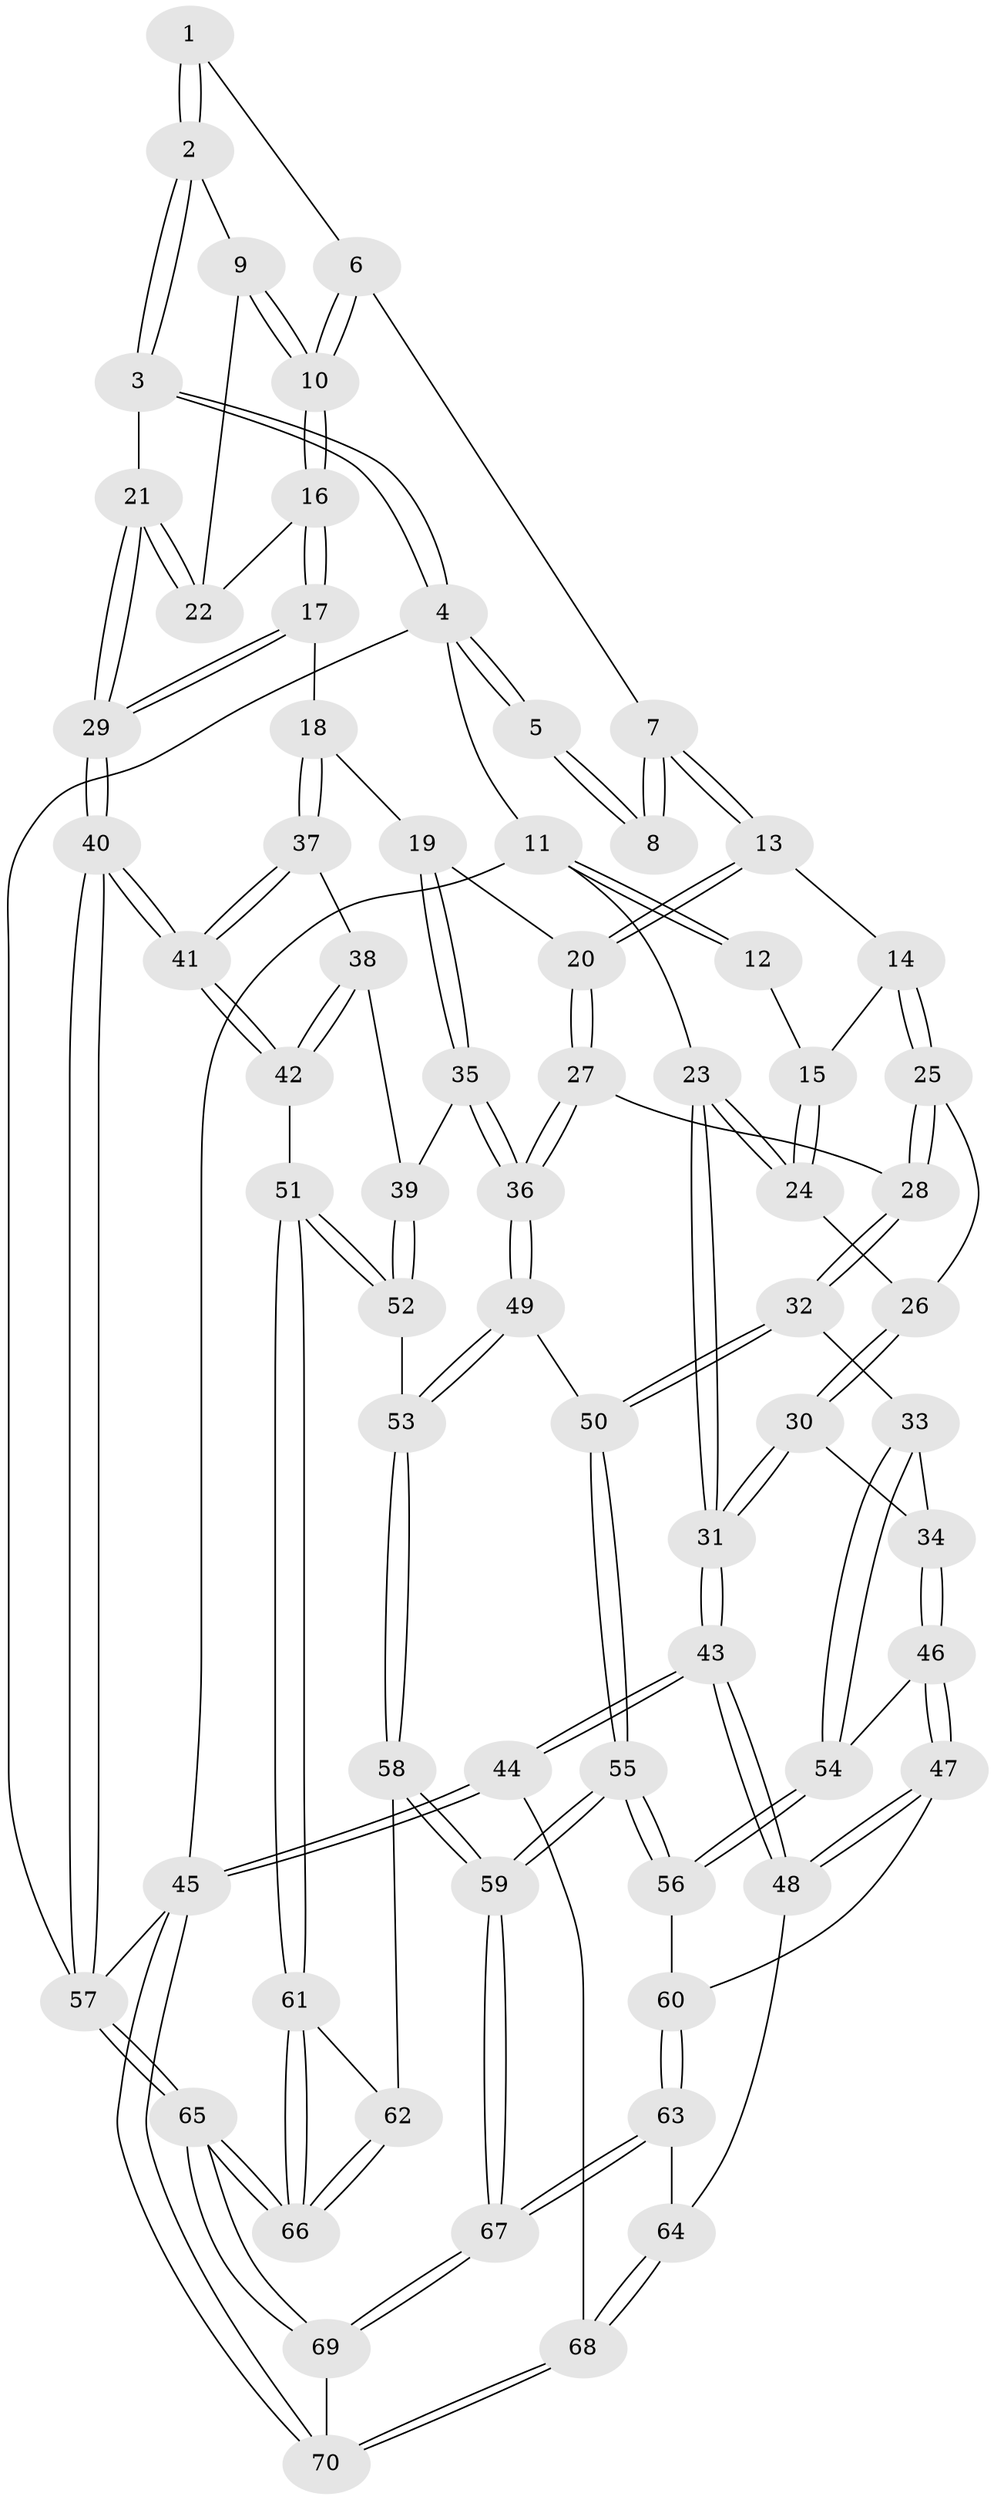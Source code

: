 // Generated by graph-tools (version 1.1) at 2025/38/03/09/25 02:38:41]
// undirected, 70 vertices, 172 edges
graph export_dot {
graph [start="1"]
  node [color=gray90,style=filled];
  1 [pos="+0.8651748955645545+0.06186232463289771"];
  2 [pos="+0.9017507770009988+0.09032880801097465"];
  3 [pos="+1+0"];
  4 [pos="+1+0"];
  5 [pos="+0.8286309358578502+0"];
  6 [pos="+0.7502273779285002+0.061015883417806414"];
  7 [pos="+0.5641301670582739+0"];
  8 [pos="+0.5628879543634717+0"];
  9 [pos="+0.8953865381346977+0.12545140122748533"];
  10 [pos="+0.7748454967767903+0.22212757470557798"];
  11 [pos="+0+0"];
  12 [pos="+0.45601278777037313+0"];
  13 [pos="+0.5101581790736853+0.15181941373623806"];
  14 [pos="+0.2936507237485358+0.22017939430127842"];
  15 [pos="+0.23522339372123915+0.1369660116456399"];
  16 [pos="+0.7609866004170255+0.258751763681031"];
  17 [pos="+0.755984386776639+0.2686062055463533"];
  18 [pos="+0.7042518045567535+0.2979019358671523"];
  19 [pos="+0.6384253190138142+0.29047702832127337"];
  20 [pos="+0.5955204440555276+0.2723408839361461"];
  21 [pos="+1+0.3557301299891121"];
  22 [pos="+0.9595314702076737+0.1995839285367163"];
  23 [pos="+0+0"];
  24 [pos="+0+0"];
  25 [pos="+0.28120502253726914+0.2546445098074036"];
  26 [pos="+0.14165730585070682+0.3363049783209374"];
  27 [pos="+0.438990127716795+0.4439101401780017"];
  28 [pos="+0.37190164493978684+0.4445344694117675"];
  29 [pos="+1+0.4133046383052732"];
  30 [pos="+0.10287761737234156+0.4167454655320224"];
  31 [pos="+0+0.557590341970487"];
  32 [pos="+0.34329237201995805+0.47781837043160436"];
  33 [pos="+0.30785756201880554+0.5001480573558925"];
  34 [pos="+0.15204831150840586+0.44617085664578027"];
  35 [pos="+0.6008694709054063+0.5186763223541905"];
  36 [pos="+0.5399107485906587+0.5570574232216224"];
  37 [pos="+0.7239814247204286+0.3496104654018437"];
  38 [pos="+0.6856088962237523+0.48610663338957527"];
  39 [pos="+0.6238525707205715+0.5206301920473333"];
  40 [pos="+1+0.5989581498723932"];
  41 [pos="+0.900390402976425+0.6037667812658881"];
  42 [pos="+0.8760021525446422+0.6135431051048281"];
  43 [pos="+0+0.6457077786443709"];
  44 [pos="+0+0.6614096329582582"];
  45 [pos="+0+1"];
  46 [pos="+0.21337814822754095+0.6456493763949717"];
  47 [pos="+0.18701888257535323+0.6618214227015211"];
  48 [pos="+0.0777832032848251+0.6872093156373059"];
  49 [pos="+0.5383283286775088+0.5780469689181883"];
  50 [pos="+0.43268316172890364+0.6601729499838493"];
  51 [pos="+0.848510001986307+0.6286208952935285"];
  52 [pos="+0.7905794285257963+0.6324673762964856"];
  53 [pos="+0.6273631523765351+0.6877569088891292"];
  54 [pos="+0.25453450162148733+0.6294411728933609"];
  55 [pos="+0.4021542777457127+0.7146258635164522"];
  56 [pos="+0.3963363888206245+0.7127101744810715"];
  57 [pos="+1+1"];
  58 [pos="+0.566938914608569+0.8527075848647371"];
  59 [pos="+0.4881121939644648+0.9117331487001915"];
  60 [pos="+0.25908463945129295+0.7760645184775502"];
  61 [pos="+0.7733064669545404+0.8081156753936003"];
  62 [pos="+0.6111045302495879+0.8517687150371293"];
  63 [pos="+0.2562318167551134+0.8294760424595912"];
  64 [pos="+0.1554824261664575+0.8069792433007208"];
  65 [pos="+1+1"];
  66 [pos="+0.8866567529237271+0.9995709007436093"];
  67 [pos="+0.427201763141723+1"];
  68 [pos="+0.14445951066255713+0.958663413724688"];
  69 [pos="+0.42230132969532+1"];
  70 [pos="+0.24206719845034208+1"];
  1 -- 2;
  1 -- 2;
  1 -- 6;
  2 -- 3;
  2 -- 3;
  2 -- 9;
  3 -- 4;
  3 -- 4;
  3 -- 21;
  4 -- 5;
  4 -- 5;
  4 -- 11;
  4 -- 57;
  5 -- 8;
  5 -- 8;
  6 -- 7;
  6 -- 10;
  6 -- 10;
  7 -- 8;
  7 -- 8;
  7 -- 13;
  7 -- 13;
  9 -- 10;
  9 -- 10;
  9 -- 22;
  10 -- 16;
  10 -- 16;
  11 -- 12;
  11 -- 12;
  11 -- 23;
  11 -- 45;
  12 -- 15;
  13 -- 14;
  13 -- 20;
  13 -- 20;
  14 -- 15;
  14 -- 25;
  14 -- 25;
  15 -- 24;
  15 -- 24;
  16 -- 17;
  16 -- 17;
  16 -- 22;
  17 -- 18;
  17 -- 29;
  17 -- 29;
  18 -- 19;
  18 -- 37;
  18 -- 37;
  19 -- 20;
  19 -- 35;
  19 -- 35;
  20 -- 27;
  20 -- 27;
  21 -- 22;
  21 -- 22;
  21 -- 29;
  21 -- 29;
  23 -- 24;
  23 -- 24;
  23 -- 31;
  23 -- 31;
  24 -- 26;
  25 -- 26;
  25 -- 28;
  25 -- 28;
  26 -- 30;
  26 -- 30;
  27 -- 28;
  27 -- 36;
  27 -- 36;
  28 -- 32;
  28 -- 32;
  29 -- 40;
  29 -- 40;
  30 -- 31;
  30 -- 31;
  30 -- 34;
  31 -- 43;
  31 -- 43;
  32 -- 33;
  32 -- 50;
  32 -- 50;
  33 -- 34;
  33 -- 54;
  33 -- 54;
  34 -- 46;
  34 -- 46;
  35 -- 36;
  35 -- 36;
  35 -- 39;
  36 -- 49;
  36 -- 49;
  37 -- 38;
  37 -- 41;
  37 -- 41;
  38 -- 39;
  38 -- 42;
  38 -- 42;
  39 -- 52;
  39 -- 52;
  40 -- 41;
  40 -- 41;
  40 -- 57;
  40 -- 57;
  41 -- 42;
  41 -- 42;
  42 -- 51;
  43 -- 44;
  43 -- 44;
  43 -- 48;
  43 -- 48;
  44 -- 45;
  44 -- 45;
  44 -- 68;
  45 -- 70;
  45 -- 70;
  45 -- 57;
  46 -- 47;
  46 -- 47;
  46 -- 54;
  47 -- 48;
  47 -- 48;
  47 -- 60;
  48 -- 64;
  49 -- 50;
  49 -- 53;
  49 -- 53;
  50 -- 55;
  50 -- 55;
  51 -- 52;
  51 -- 52;
  51 -- 61;
  51 -- 61;
  52 -- 53;
  53 -- 58;
  53 -- 58;
  54 -- 56;
  54 -- 56;
  55 -- 56;
  55 -- 56;
  55 -- 59;
  55 -- 59;
  56 -- 60;
  57 -- 65;
  57 -- 65;
  58 -- 59;
  58 -- 59;
  58 -- 62;
  59 -- 67;
  59 -- 67;
  60 -- 63;
  60 -- 63;
  61 -- 62;
  61 -- 66;
  61 -- 66;
  62 -- 66;
  62 -- 66;
  63 -- 64;
  63 -- 67;
  63 -- 67;
  64 -- 68;
  64 -- 68;
  65 -- 66;
  65 -- 66;
  65 -- 69;
  65 -- 69;
  67 -- 69;
  67 -- 69;
  68 -- 70;
  68 -- 70;
  69 -- 70;
}
